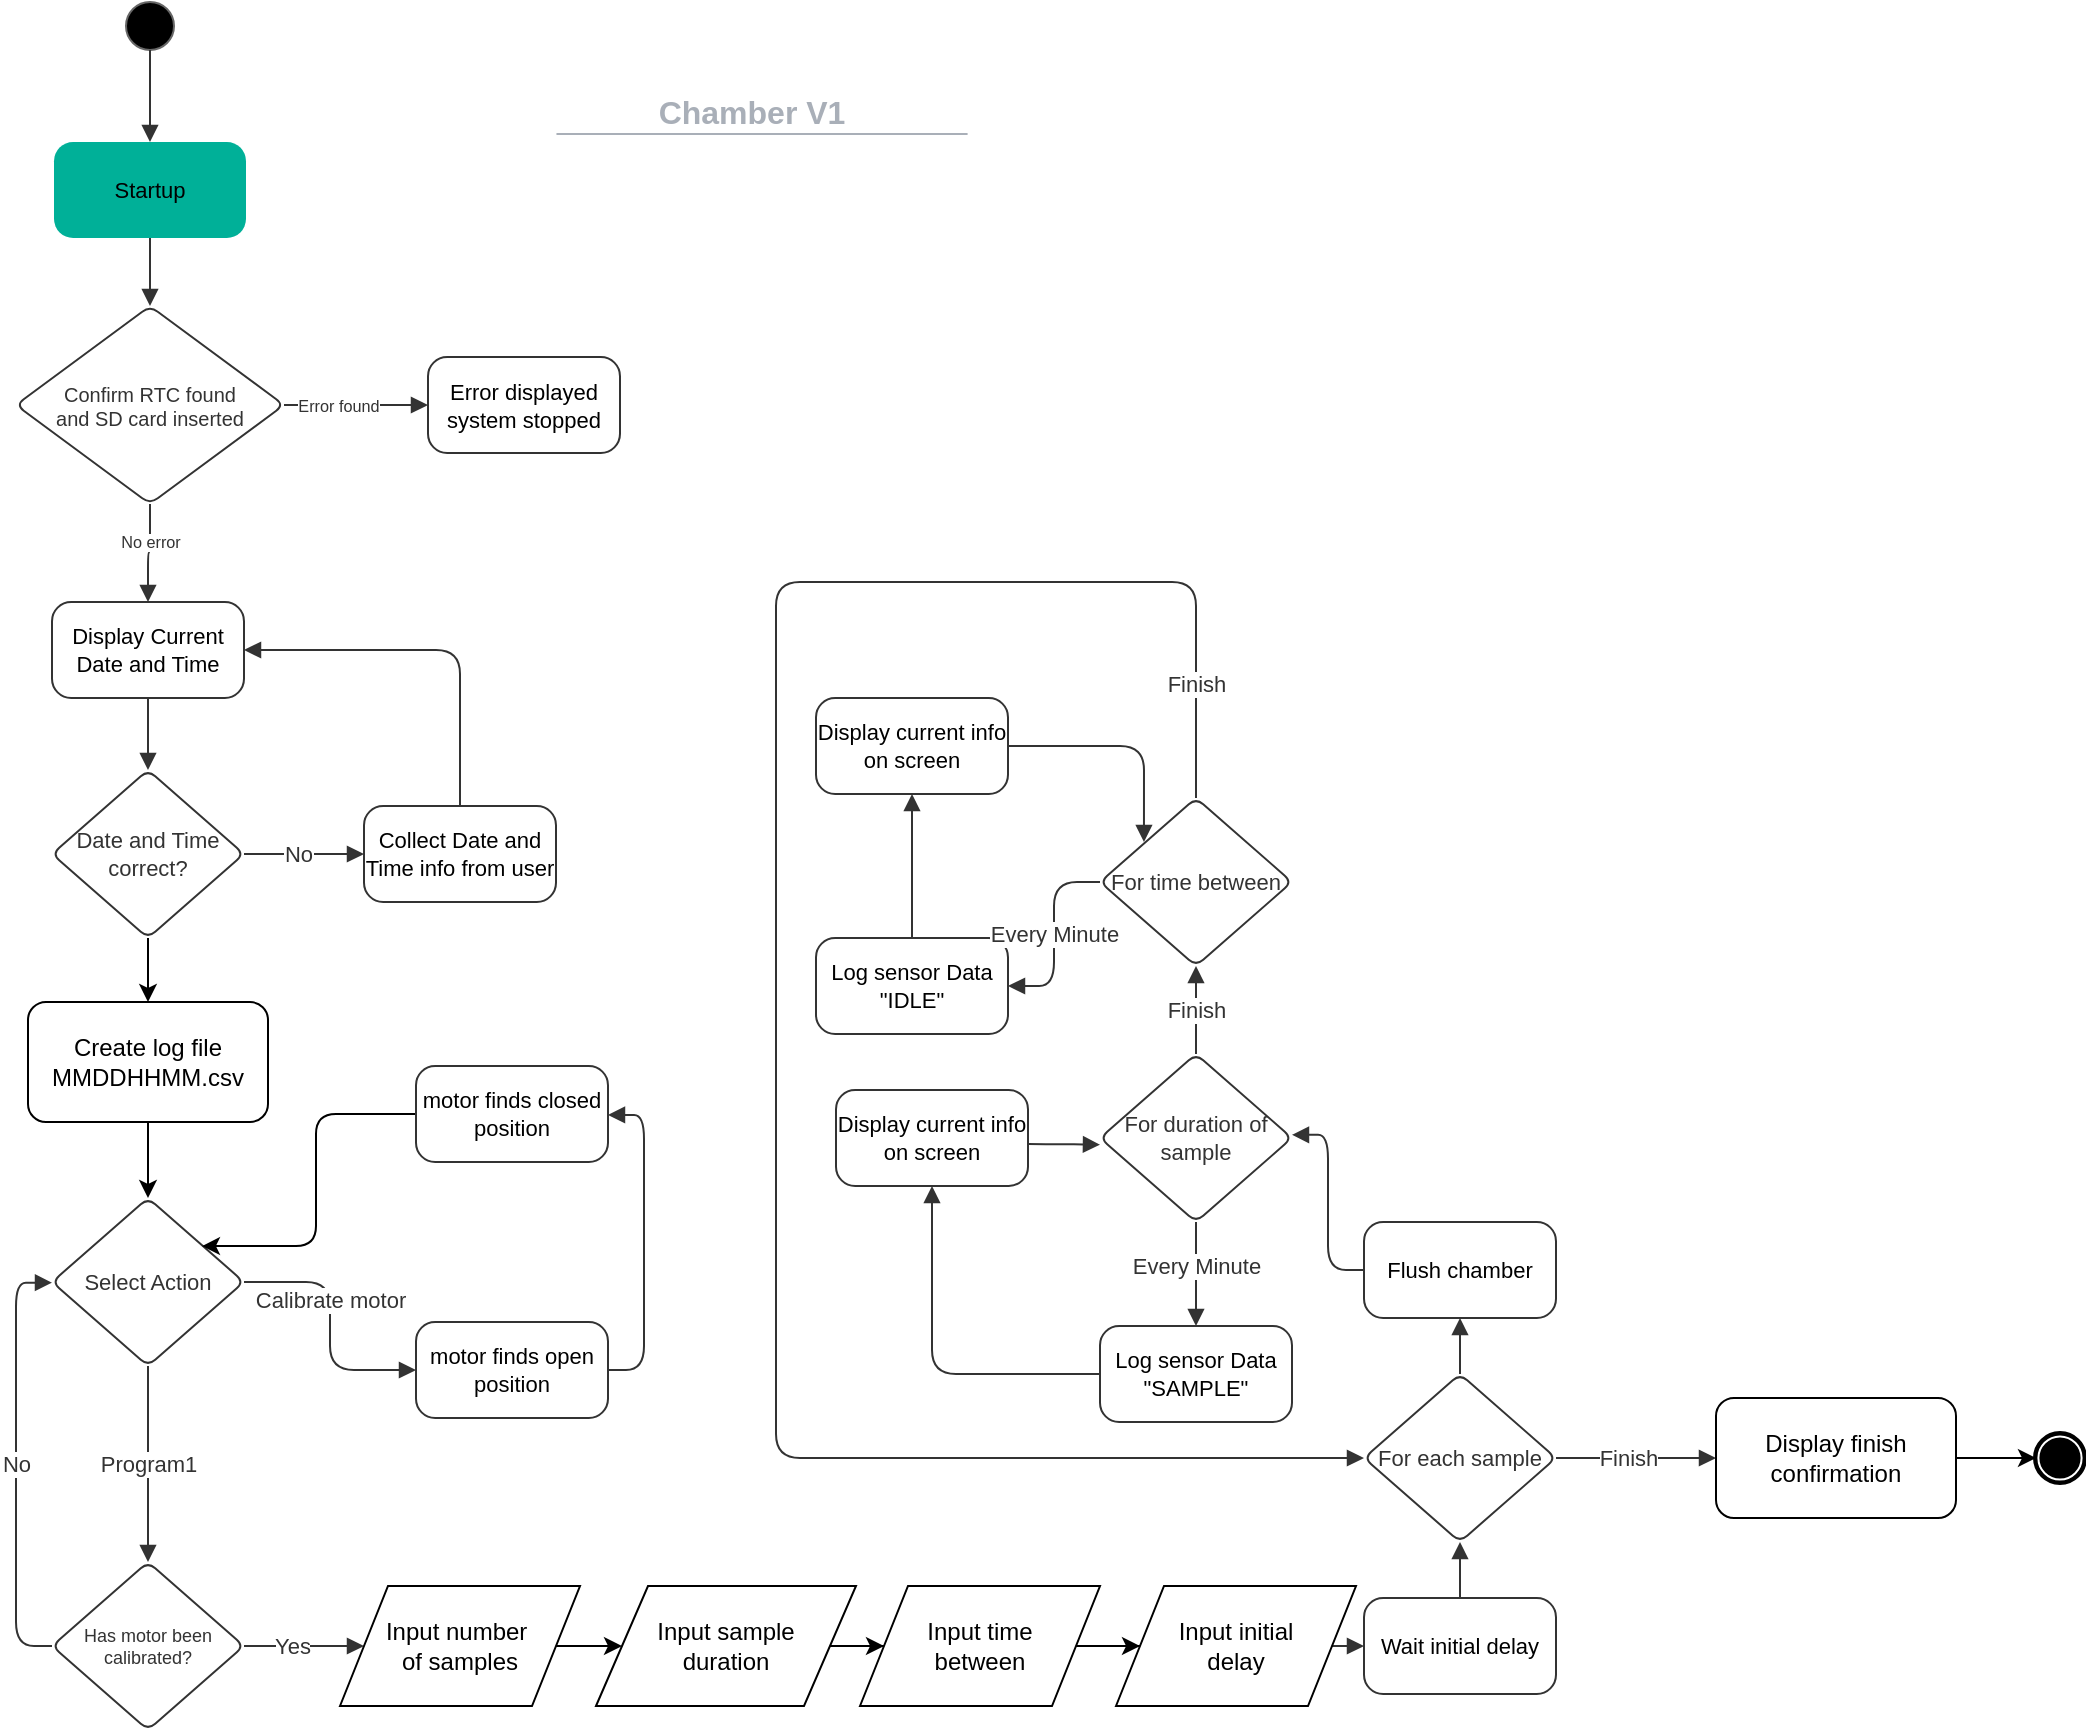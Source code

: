 <mxfile version="13.4.9" type="browser"><diagram id="UQyGaCk_D3lD-cWzzPP2" name="Page-1"><mxGraphModel dx="1422" dy="762" grid="1" gridSize="10" guides="1" tooltips="1" connect="1" arrows="1" fold="1" page="1" pageScale="1" pageWidth="1600" pageHeight="900" math="0" shadow="0"><root><mxCell id="0"/><mxCell id="1" parent="0"/><UserObject label="" lucidchartObjectId="8az7X8QaD_x4" id="gSLN5MLe-GTtnBiQOMM2-1"><mxCell style="html=1;whiteSpace=wrap;shape=ellipse;fillColor=#000000;fontSize=11;spacing=2;strokeColor=#666666;strokeOpacity=100;fillOpacity=100;rounded=1;absoluteArcSize=1;arcSize=9.6;" parent="1" vertex="1"><mxGeometry x="215" y="48" width="24" height="24" as="geometry"/></mxCell></UserObject><UserObject label="" lucidchartObjectId="8az7UEcWredh" id="gSLN5MLe-GTtnBiQOMM2-2"><mxCell style="html=1;jettySize=18;fontSize=11;strokeColor=#333333;strokeOpacity=100;rounded=1;arcSize=24;edgeStyle=orthogonalEdgeStyle;startArrow=none;;endArrow=block;endFill=1;;exitX=0.5;exitY=1.013;exitPerimeter=1;entryX=0.5;entryY=0;entryPerimeter=1;" parent="1" source="gSLN5MLe-GTtnBiQOMM2-1" target="gSLN5MLe-GTtnBiQOMM2-3" edge="1"><mxGeometry width="100" height="100" relative="1" as="geometry"><Array as="points"/></mxGeometry></mxCell></UserObject><UserObject label="Startup" lucidchartObjectId="8az7i4ZeYfZ." id="gSLN5MLe-GTtnBiQOMM2-3"><mxCell style="html=1;whiteSpace=wrap;rounded=1;arcSize=20;fontSize=11;spacing=2;strokeOpacity=0;fillOpacity=100;fillColor=#00b098;" parent="1" vertex="1"><mxGeometry x="179" y="118" width="96" height="48" as="geometry"/></mxCell></UserObject><mxCell id="gSLN5MLe-GTtnBiQOMM2-4" value="" style="group;dropTarget=0;" parent="1" vertex="1"><mxGeometry x="274" y="89" width="512" height="36" as="geometry"/></mxCell><UserObject label="" placeholders="1" lucidchartObjectId="XAHRuz~U8Yj1" id="gSLN5MLe-GTtnBiQOMM2-5"><mxCell style="html=1;whiteSpace=wrap;;fontSize=9;fontColor=#a9afb8;align=center;spacingLeft=5.628;spacingRight=9.38;spacingTop=2.68;spacing=2;strokeOpacity=0;fillOpacity=0;rounded=1;absoluteArcSize=1;arcSize=9.6;fillColor=#ffffff;" parent="gSLN5MLe-GTtnBiQOMM2-4" vertex="1"><mxGeometry y="25" width="512" height="11" as="geometry"/></mxCell></UserObject><UserObject label="Chamber V1" lucidchartObjectId="XAHRGF5BMHfK" id="gSLN5MLe-GTtnBiQOMM2-6"><mxCell style="html=1;whiteSpace=wrap;;fontSize=16;fontColor=#a9afb8;fontStyle=1;align=center;spacingLeft=5.628;spacingRight=9.38;spacingTop=2.68;spacing=2;strokeOpacity=0;fillOpacity=0;rounded=1;absoluteArcSize=1;arcSize=9.6;fillColor=#ffffff;" parent="gSLN5MLe-GTtnBiQOMM2-4" vertex="1"><mxGeometry width="512" height="25" as="geometry"/></mxCell></UserObject><UserObject label="" lucidchartObjectId="XAHRdl.yW0Wk" id="gSLN5MLe-GTtnBiQOMM2-7"><mxCell style="html=1;jettySize=18;fontSize=11;strokeColor=#a9afb8;strokeOpacity=100;rounded=0;startArrow=none;;endArrow=none;;exitX=0.318;exitY=0.967;exitPerimeter=1;entryX=0.693;entryY=0.967;entryPerimeter=1;" parent="gSLN5MLe-GTtnBiQOMM2-4" source="gSLN5MLe-GTtnBiQOMM2-6" target="gSLN5MLe-GTtnBiQOMM2-6" edge="1"><mxGeometry width="100" height="100" relative="1" as="geometry"><Array as="points"/></mxGeometry></mxCell></UserObject><UserObject label="&lt;font style=&quot;font-size: 10px&quot;&gt;Confirm RTC found &lt;br&gt;and SD card inserted&lt;/font&gt;" lucidchartObjectId="SJ_duqEV_c~_" id="gSLN5MLe-GTtnBiQOMM2-8"><mxCell style="html=1;whiteSpace=wrap;shape=rhombus;fontSize=8;fontColor=#333333;align=center;spacing=3;strokeColor=#333333;strokeOpacity=100;fillOpacity=100;rounded=1;absoluteArcSize=1;arcSize=9.6;fillColor=#ffffff;" parent="1" vertex="1"><mxGeometry x="160" y="200" width="134" height="99" as="geometry"/></mxCell></UserObject><UserObject label="" lucidchartObjectId="XK_dAPR0nryW" id="gSLN5MLe-GTtnBiQOMM2-9"><mxCell style="html=1;jettySize=18;fontSize=11;strokeColor=#333333;strokeOpacity=100;rounded=1;arcSize=24;edgeStyle=orthogonalEdgeStyle;startArrow=none;;endArrow=block;endFill=1;;exitX=0.5;exitY=1;exitPerimeter=1;entryX=0.5;entryY=0.02;entryPerimeter=1;" parent="1" source="gSLN5MLe-GTtnBiQOMM2-3" target="gSLN5MLe-GTtnBiQOMM2-8" edge="1"><mxGeometry width="100" height="100" relative="1" as="geometry"><Array as="points"/></mxGeometry></mxCell></UserObject><UserObject label="" lucidchartObjectId="2K_dF.AMdF0c" id="gSLN5MLe-GTtnBiQOMM2-10"><mxCell style="html=1;jettySize=18;fontSize=11;strokeColor=#333333;strokeOpacity=100;rounded=1;arcSize=24;edgeStyle=orthogonalEdgeStyle;startArrow=none;;endArrow=block;endFill=1;;exitX=0.979;exitY=0.5;exitPerimeter=1;entryX=-0.003;entryY=0.5;entryPerimeter=1;" parent="1" source="gSLN5MLe-GTtnBiQOMM2-8" target="gSLN5MLe-GTtnBiQOMM2-12" edge="1"><mxGeometry width="100" height="100" relative="1" as="geometry"><Array as="points"/></mxGeometry></mxCell></UserObject><mxCell id="gSLN5MLe-GTtnBiQOMM2-11" value="Error found" style="text;html=1;resizable=0;labelBackgroundColor=#ffffff;align=center;verticalAlign=middle;fontColor=#333333;;fontSize=8.133;" parent="gSLN5MLe-GTtnBiQOMM2-10" vertex="1"><mxGeometry x="-0.249" relative="1" as="geometry"/></mxCell><UserObject label="Error displayed system stopped" lucidchartObjectId="EL_dtIY2NqPH" id="gSLN5MLe-GTtnBiQOMM2-12"><mxCell style="html=1;whiteSpace=wrap;rounded=1;arcSize=20;fontSize=11;spacing=0;strokeColor=#333333;strokeOpacity=100;fillOpacity=100;fillColor=#ffffff;" parent="1" vertex="1"><mxGeometry x="366" y="225.5" width="96" height="48" as="geometry"/></mxCell></UserObject><UserObject label="" lucidchartObjectId="AM_dNSB7W4ud" id="gSLN5MLe-GTtnBiQOMM2-13"><mxCell style="html=1;jettySize=18;fontSize=11;strokeColor=#333333;strokeOpacity=100;rounded=1;arcSize=24;edgeStyle=orthogonalEdgeStyle;startArrow=none;;endArrow=block;endFill=1;;exitX=0.5;exitY=0.98;exitPerimeter=1;entryX=0.5;entryY=-0.006;entryPerimeter=1;" parent="1" source="gSLN5MLe-GTtnBiQOMM2-8" target="gSLN5MLe-GTtnBiQOMM2-15" edge="1"><mxGeometry width="100" height="100" relative="1" as="geometry"><Array as="points"/></mxGeometry></mxCell></UserObject><mxCell id="gSLN5MLe-GTtnBiQOMM2-14" value="No error" style="text;html=1;resizable=0;labelBackgroundColor=#ffffff;align=center;verticalAlign=middle;fontColor=#333333;;fontSize=8.133;" parent="gSLN5MLe-GTtnBiQOMM2-13" vertex="1"><mxGeometry x="-0.257" relative="1" as="geometry"/></mxCell><UserObject label="Display Current Date and Time" lucidchartObjectId="FO_dnW603e8N" id="gSLN5MLe-GTtnBiQOMM2-15"><mxCell style="html=1;whiteSpace=wrap;rounded=1;arcSize=20;fontSize=11;spacing=0;strokeColor=#333333;strokeOpacity=100;fillOpacity=100;fillColor=#ffffff;" parent="1" vertex="1"><mxGeometry x="178" y="348" width="96" height="48" as="geometry"/></mxCell></UserObject><mxCell id="ujkBNldAK2e3ptkXOl_M-4" style="edgeStyle=orthogonalEdgeStyle;rounded=0;orthogonalLoop=1;jettySize=auto;html=1;" parent="1" source="gSLN5MLe-GTtnBiQOMM2-16" target="ujkBNldAK2e3ptkXOl_M-3" edge="1"><mxGeometry relative="1" as="geometry"/></mxCell><UserObject label="Date and Time correct?" lucidchartObjectId="WO_dK3dgX_9H" id="gSLN5MLe-GTtnBiQOMM2-16"><mxCell style="html=1;whiteSpace=wrap;shape=rhombus;fontSize=11;fontColor=#333333;align=center;spacing=3;strokeColor=#333333;strokeOpacity=100;fillOpacity=100;rounded=1;absoluteArcSize=1;arcSize=9.6;fillColor=#ffffff;" parent="1" vertex="1"><mxGeometry x="178" y="432" width="96" height="84" as="geometry"/></mxCell></UserObject><UserObject label="" lucidchartObjectId="6O_dk99B0vX4" id="gSLN5MLe-GTtnBiQOMM2-17"><mxCell style="html=1;jettySize=18;fontSize=11;strokeColor=#333333;strokeOpacity=100;rounded=1;arcSize=24;edgeStyle=orthogonalEdgeStyle;startArrow=none;;endArrow=block;endFill=1;;exitX=0.5;exitY=1.006;exitPerimeter=1;entryX=0.5;entryY=0.019;entryPerimeter=1;" parent="1" source="gSLN5MLe-GTtnBiQOMM2-15" target="gSLN5MLe-GTtnBiQOMM2-16" edge="1"><mxGeometry width="100" height="100" relative="1" as="geometry"><Array as="points"/></mxGeometry></mxCell></UserObject><UserObject label="" lucidchartObjectId="_O_d27jBngG1" id="gSLN5MLe-GTtnBiQOMM2-18"><mxCell style="html=1;jettySize=18;fontSize=11;strokeColor=#333333;strokeOpacity=100;rounded=1;arcSize=24;edgeStyle=orthogonalEdgeStyle;startArrow=none;;endArrow=block;endFill=1;;exitX=0.981;exitY=0.5;exitPerimeter=1;entryX=-0.003;entryY=0.5;entryPerimeter=1;" parent="1" source="gSLN5MLe-GTtnBiQOMM2-16" target="gSLN5MLe-GTtnBiQOMM2-20" edge="1"><mxGeometry width="100" height="100" relative="1" as="geometry"><Array as="points"/></mxGeometry></mxCell></UserObject><mxCell id="gSLN5MLe-GTtnBiQOMM2-19" value="No" style="text;html=1;resizable=0;labelBackgroundColor=#ffffff;align=center;verticalAlign=middle;fontColor=#333333;;fontSize=11;" parent="gSLN5MLe-GTtnBiQOMM2-18" vertex="1"><mxGeometry x="-0.112" relative="1" as="geometry"/></mxCell><UserObject label="Collect Date and Time info from user" lucidchartObjectId="xP_dp-7gB553" id="gSLN5MLe-GTtnBiQOMM2-20"><mxCell style="html=1;whiteSpace=wrap;rounded=1;arcSize=20;fontSize=11;spacing=0;strokeColor=#333333;strokeOpacity=100;fillOpacity=100;fillColor=#ffffff;" parent="1" vertex="1"><mxGeometry x="334" y="450" width="96" height="48" as="geometry"/></mxCell></UserObject><UserObject label="" lucidchartObjectId="MP_deKpohidX" id="gSLN5MLe-GTtnBiQOMM2-21"><mxCell style="html=1;jettySize=18;fontSize=11;strokeColor=#333333;strokeOpacity=100;rounded=1;arcSize=24;edgeStyle=orthogonalEdgeStyle;startArrow=none;;endArrow=block;endFill=1;;exitX=0.5;exitY=-0.006;exitPerimeter=1;entryX=1.003;entryY=0.5;entryPerimeter=1;" parent="1" source="gSLN5MLe-GTtnBiQOMM2-20" target="gSLN5MLe-GTtnBiQOMM2-15" edge="1"><mxGeometry width="100" height="100" relative="1" as="geometry"><Array as="points"/></mxGeometry></mxCell></UserObject><UserObject label="Select Action" lucidchartObjectId="gS_dsLY2H-MU" id="gSLN5MLe-GTtnBiQOMM2-24"><mxCell style="html=1;whiteSpace=wrap;shape=rhombus;fontSize=11;fontColor=#333333;align=center;spacing=3;strokeColor=#333333;strokeOpacity=100;fillOpacity=100;rounded=1;absoluteArcSize=1;arcSize=9.6;fillColor=#ffffff;" parent="1" vertex="1"><mxGeometry x="178" y="646" width="96" height="84" as="geometry"/></mxCell></UserObject><UserObject label="" lucidchartObjectId="pU_dkDB4Qpmb" id="gSLN5MLe-GTtnBiQOMM2-25"><mxCell style="html=1;jettySize=18;fontSize=11;strokeColor=#333333;strokeOpacity=100;rounded=1;arcSize=24;edgeStyle=orthogonalEdgeStyle;startArrow=none;;endArrow=block;endFill=1;;exitX=0.5;exitY=0.981;exitPerimeter=1;entryX=0.5;entryY=0.019;entryPerimeter=1;" parent="1" source="gSLN5MLe-GTtnBiQOMM2-24" target="gSLN5MLe-GTtnBiQOMM2-27" edge="1"><mxGeometry width="100" height="100" relative="1" as="geometry"><Array as="points"/></mxGeometry></mxCell></UserObject><mxCell id="gSLN5MLe-GTtnBiQOMM2-26" value="Program1" style="text;html=1;resizable=0;labelBackgroundColor=#ffffff;align=center;verticalAlign=middle;fontColor=#333333;;fontSize=11;" parent="gSLN5MLe-GTtnBiQOMM2-25" vertex="1"><mxGeometry relative="1" as="geometry"/></mxCell><UserObject label="Has motor been calibrated?" lucidchartObjectId="EU_dOw~hVHps" id="gSLN5MLe-GTtnBiQOMM2-27"><mxCell style="html=1;whiteSpace=wrap;shape=rhombus;fontSize=9;fontColor=#333333;align=center;spacing=3;strokeColor=#333333;strokeOpacity=100;fillOpacity=100;rounded=1;absoluteArcSize=1;arcSize=9.6;fillColor=#ffffff;" parent="1" vertex="1"><mxGeometry x="178" y="828" width="96" height="84" as="geometry"/></mxCell></UserObject><UserObject label="" lucidchartObjectId="6U_dZ6a2aOZ_" id="gSLN5MLe-GTtnBiQOMM2-28"><mxCell style="html=1;jettySize=18;fontSize=11;strokeColor=#333333;strokeOpacity=100;rounded=1;arcSize=24;edgeStyle=orthogonalEdgeStyle;startArrow=none;;endArrow=block;endFill=1;;exitX=0.019;exitY=0.5;exitPerimeter=1;entryX=0.019;entryY=0.504;entryPerimeter=1;" parent="1" source="gSLN5MLe-GTtnBiQOMM2-27" target="gSLN5MLe-GTtnBiQOMM2-24" edge="1"><mxGeometry width="100" height="100" relative="1" as="geometry"><Array as="points"/></mxGeometry></mxCell></UserObject><mxCell id="gSLN5MLe-GTtnBiQOMM2-29" value="No" style="text;html=1;resizable=0;labelBackgroundColor=#ffffff;align=center;verticalAlign=middle;fontColor=#333333;;fontSize=11;" parent="gSLN5MLe-GTtnBiQOMM2-28" vertex="1"><mxGeometry relative="1" as="geometry"/></mxCell><UserObject label="" lucidchartObjectId="oW_d~Qgn7w1p" id="gSLN5MLe-GTtnBiQOMM2-30"><mxCell style="html=1;jettySize=18;fontSize=11;strokeColor=#333333;strokeOpacity=100;rounded=1;arcSize=24;edgeStyle=orthogonalEdgeStyle;startArrow=none;;endArrow=block;endFill=1;;exitX=0.981;exitY=0.5;exitPerimeter=1;entryX=-0.003;entryY=0.5;entryPerimeter=1;" parent="1" source="gSLN5MLe-GTtnBiQOMM2-24" target="gSLN5MLe-GTtnBiQOMM2-32" edge="1"><mxGeometry width="100" height="100" relative="1" as="geometry"><Array as="points"/></mxGeometry></mxCell></UserObject><mxCell id="gSLN5MLe-GTtnBiQOMM2-31" value="Calibrate motor" style="text;html=1;resizable=0;labelBackgroundColor=#ffffff;align=center;verticalAlign=middle;fontColor=#333333;;fontSize=11;" parent="gSLN5MLe-GTtnBiQOMM2-30" vertex="1"><mxGeometry x="-0.199" relative="1" as="geometry"/></mxCell><UserObject label="motor finds open position" lucidchartObjectId="~W_dZDYtTDSx" id="gSLN5MLe-GTtnBiQOMM2-32"><mxCell style="html=1;whiteSpace=wrap;rounded=1;arcSize=20;fontSize=11;spacing=0;strokeColor=#333333;strokeOpacity=100;fillOpacity=100;fillColor=#ffffff;" parent="1" vertex="1"><mxGeometry x="360" y="708" width="96" height="48" as="geometry"/></mxCell></UserObject><UserObject label="" lucidchartObjectId="VX_dNdF.y2ND" id="gSLN5MLe-GTtnBiQOMM2-33"><mxCell style="html=1;jettySize=18;fontSize=11;strokeColor=#333333;strokeOpacity=100;rounded=1;arcSize=24;edgeStyle=orthogonalEdgeStyle;startArrow=none;;endArrow=block;endFill=1;;exitX=1.003;exitY=0.5;exitPerimeter=1;entryX=1.003;entryY=0.51;entryPerimeter=1;" parent="1" source="gSLN5MLe-GTtnBiQOMM2-32" target="gSLN5MLe-GTtnBiQOMM2-34" edge="1"><mxGeometry width="100" height="100" relative="1" as="geometry"><Array as="points"/></mxGeometry></mxCell></UserObject><mxCell id="gSLN5MLe-GTtnBiQOMM2-74" style="edgeStyle=orthogonalEdgeStyle;rounded=1;orthogonalLoop=1;jettySize=auto;html=1;exitX=0;exitY=0.5;exitDx=0;exitDy=0;entryX=0.781;entryY=0.286;entryDx=0;entryDy=0;entryPerimeter=0;" parent="1" source="gSLN5MLe-GTtnBiQOMM2-34" target="gSLN5MLe-GTtnBiQOMM2-24" edge="1"><mxGeometry relative="1" as="geometry"><Array as="points"><mxPoint x="310" y="604"/><mxPoint x="310" y="670"/></Array></mxGeometry></mxCell><UserObject label="motor finds closed position" lucidchartObjectId="ZX_d4ESD_bp-" id="gSLN5MLe-GTtnBiQOMM2-34"><mxCell style="html=1;whiteSpace=wrap;rounded=1;arcSize=20;fontSize=11;spacing=0;strokeColor=#333333;strokeOpacity=100;fillOpacity=100;fillColor=#ffffff;" parent="1" vertex="1"><mxGeometry x="360" y="580" width="96" height="48" as="geometry"/></mxCell></UserObject><UserObject label="" lucidchartObjectId="fY_dp6q3TKUl" id="gSLN5MLe-GTtnBiQOMM2-36"><mxCell style="html=1;jettySize=18;fontSize=11;strokeColor=#333333;strokeOpacity=100;rounded=1;arcSize=24;edgeStyle=orthogonalEdgeStyle;startArrow=none;;endArrow=block;endFill=1;;exitX=0.981;exitY=0.5;exitPerimeter=1;entryX=0;entryY=0.5;entryDx=0;entryDy=0;" parent="1" source="gSLN5MLe-GTtnBiQOMM2-27" target="ujkBNldAK2e3ptkXOl_M-7" edge="1"><mxGeometry width="100" height="100" relative="1" as="geometry"><Array as="points"/><mxPoint x="322" y="870" as="targetPoint"/></mxGeometry></mxCell></UserObject><mxCell id="gSLN5MLe-GTtnBiQOMM2-37" value="Yes" style="text;html=1;resizable=0;labelBackgroundColor=#ffffff;align=center;verticalAlign=middle;fontColor=#333333;;fontSize=11;" parent="gSLN5MLe-GTtnBiQOMM2-36" vertex="1"><mxGeometry x="-0.205" relative="1" as="geometry"/></mxCell><UserObject label="Wait initial delay" lucidchartObjectId="w-_dB3MHr7xx" id="gSLN5MLe-GTtnBiQOMM2-45"><mxCell style="html=1;whiteSpace=wrap;rounded=1;arcSize=20;fontSize=11;spacing=0;strokeColor=#333333;strokeOpacity=100;fillOpacity=100;fillColor=#ffffff;" parent="1" vertex="1"><mxGeometry x="834" y="846" width="96" height="48" as="geometry"/></mxCell></UserObject><UserObject label="" lucidchartObjectId="x-_dXh~w-mtl" id="gSLN5MLe-GTtnBiQOMM2-46"><mxCell style="html=1;jettySize=18;fontSize=11;strokeColor=#333333;strokeOpacity=100;rounded=1;arcSize=24;edgeStyle=orthogonalEdgeStyle;startArrow=none;;endArrow=block;endFill=1;;entryX=-0.003;entryY=0.5;entryPerimeter=1;" parent="1" target="gSLN5MLe-GTtnBiQOMM2-45" edge="1"><mxGeometry width="100" height="100" relative="1" as="geometry"><Array as="points"/><mxPoint x="800" y="870" as="sourcePoint"/></mxGeometry></mxCell></UserObject><UserObject label="" lucidchartObjectId="S-_dW2k0sgpr" id="gSLN5MLe-GTtnBiQOMM2-47"><mxCell style="html=1;jettySize=18;fontSize=11;strokeColor=#333333;strokeOpacity=100;rounded=1;arcSize=24;edgeStyle=orthogonalEdgeStyle;startArrow=none;;endArrow=block;endFill=1;;exitX=0.5;exitY=-0.006;exitPerimeter=1;entryX=0.5;entryY=0.981;entryPerimeter=1;" parent="1" source="gSLN5MLe-GTtnBiQOMM2-45" target="gSLN5MLe-GTtnBiQOMM2-49" edge="1"><mxGeometry width="100" height="100" relative="1" as="geometry"><Array as="points"/></mxGeometry></mxCell></UserObject><UserObject label="Flush chamber" lucidchartObjectId="p._dZ1EbCv4W" id="gSLN5MLe-GTtnBiQOMM2-48"><mxCell style="html=1;whiteSpace=wrap;rounded=1;arcSize=20;fontSize=11;spacing=0;strokeColor=#333333;strokeOpacity=100;fillOpacity=100;fillColor=#ffffff;" parent="1" vertex="1"><mxGeometry x="834" y="658" width="96" height="48" as="geometry"/></mxCell></UserObject><UserObject label="For each sample" lucidchartObjectId="W~_dyRy44wVU" id="gSLN5MLe-GTtnBiQOMM2-49"><mxCell style="html=1;whiteSpace=wrap;shape=rhombus;fontSize=11;fontColor=#333333;align=center;spacing=3;strokeColor=#333333;strokeOpacity=100;fillOpacity=100;rounded=1;absoluteArcSize=1;arcSize=9.6;fillColor=#ffffff;" parent="1" vertex="1"><mxGeometry x="834" y="734" width="96" height="84" as="geometry"/></mxCell></UserObject><UserObject label="" lucidchartObjectId="Aa.dDw7Yoa2e" id="gSLN5MLe-GTtnBiQOMM2-50"><mxCell style="html=1;jettySize=18;fontSize=11;strokeColor=#333333;strokeOpacity=100;rounded=1;arcSize=24;edgeStyle=orthogonalEdgeStyle;startArrow=none;;endArrow=block;endFill=1;;exitX=0.5;exitY=0.019;exitPerimeter=1;entryX=0.5;entryY=1.006;entryPerimeter=1;" parent="1" source="gSLN5MLe-GTtnBiQOMM2-49" target="gSLN5MLe-GTtnBiQOMM2-48" edge="1"><mxGeometry width="100" height="100" relative="1" as="geometry"><Array as="points"/></mxGeometry></mxCell></UserObject><UserObject label="" lucidchartObjectId="Na.ddZCrMzk_" id="gSLN5MLe-GTtnBiQOMM2-51"><mxCell style="html=1;jettySize=18;fontSize=11;strokeColor=#333333;strokeOpacity=100;rounded=1;arcSize=24;edgeStyle=orthogonalEdgeStyle;startArrow=none;;endArrow=block;endFill=1;;exitX=-0.003;exitY=0.5;exitPerimeter=1;entryX=0.978;entryY=0.482;entryPerimeter=1;" parent="1" source="gSLN5MLe-GTtnBiQOMM2-48" target="gSLN5MLe-GTtnBiQOMM2-52" edge="1"><mxGeometry width="100" height="100" relative="1" as="geometry"><Array as="points"/></mxGeometry></mxCell></UserObject><UserObject label="For duration of sample" lucidchartObjectId="ac.d1mMAg-44" id="gSLN5MLe-GTtnBiQOMM2-52"><mxCell style="html=1;whiteSpace=wrap;shape=rhombus;fontSize=11;fontColor=#333333;align=center;spacing=3;strokeColor=#333333;strokeOpacity=100;fillOpacity=100;rounded=1;absoluteArcSize=1;arcSize=9.6;fillColor=#ffffff;" parent="1" vertex="1"><mxGeometry x="702" y="574" width="96" height="84" as="geometry"/></mxCell></UserObject><UserObject label="Log sensor Data &quot;SAMPLE&quot;" lucidchartObjectId="kc.diG9P~fS_" id="gSLN5MLe-GTtnBiQOMM2-53"><mxCell style="html=1;whiteSpace=wrap;rounded=1;arcSize=20;fontSize=11;spacing=0;strokeColor=#333333;strokeOpacity=100;fillOpacity=100;fillColor=#ffffff;" parent="1" vertex="1"><mxGeometry x="702" y="710" width="96" height="48" as="geometry"/></mxCell></UserObject><UserObject label="" lucidchartObjectId="mc.dLbHWsQex" id="gSLN5MLe-GTtnBiQOMM2-54"><mxCell style="html=1;jettySize=18;fontSize=11;strokeColor=#333333;strokeOpacity=100;rounded=1;arcSize=24;edgeStyle=orthogonalEdgeStyle;startArrow=none;;endArrow=block;endFill=1;;exitX=0.5;exitY=0.981;exitPerimeter=1;entryX=0.5;entryY=-0.006;entryPerimeter=1;" parent="1" source="gSLN5MLe-GTtnBiQOMM2-52" target="gSLN5MLe-GTtnBiQOMM2-53" edge="1"><mxGeometry width="100" height="100" relative="1" as="geometry"><Array as="points"/></mxGeometry></mxCell></UserObject><mxCell id="gSLN5MLe-GTtnBiQOMM2-55" value="Every Minute" style="text;html=1;resizable=0;labelBackgroundColor=#ffffff;align=center;verticalAlign=middle;fontColor=#333333;;fontSize=11;" parent="gSLN5MLe-GTtnBiQOMM2-54" vertex="1"><mxGeometry x="-0.16" relative="1" as="geometry"/></mxCell><UserObject label="" lucidchartObjectId="de.dwpnJ-8Yc" id="gSLN5MLe-GTtnBiQOMM2-56"><mxCell style="html=1;jettySize=18;fontSize=11;strokeColor=#333333;strokeOpacity=100;rounded=1;arcSize=24;edgeStyle=orthogonalEdgeStyle;startArrow=none;;endArrow=block;endFill=1;;exitX=0.5;exitY=0.019;exitPerimeter=1;entryX=0.5;entryY=0.981;entryPerimeter=1;" parent="1" source="gSLN5MLe-GTtnBiQOMM2-52" target="gSLN5MLe-GTtnBiQOMM2-64" edge="1"><mxGeometry width="100" height="100" relative="1" as="geometry"><Array as="points"/></mxGeometry></mxCell></UserObject><mxCell id="gSLN5MLe-GTtnBiQOMM2-57" value="Finish" style="text;html=1;resizable=0;labelBackgroundColor=#ffffff;align=center;verticalAlign=middle;fontColor=#333333;;fontSize=11;" parent="gSLN5MLe-GTtnBiQOMM2-56" vertex="1"><mxGeometry relative="1" as="geometry"/></mxCell><UserObject label="" lucidchartObjectId="hf.dp2JjUdBz" id="gSLN5MLe-GTtnBiQOMM2-58"><mxCell style="html=1;jettySize=18;fontSize=11;strokeColor=#333333;strokeOpacity=100;rounded=1;arcSize=24;edgeStyle=orthogonalEdgeStyle;startArrow=none;;endArrow=block;endFill=1;;exitX=0.981;exitY=0.5;exitPerimeter=1;" parent="1" source="gSLN5MLe-GTtnBiQOMM2-49" edge="1"><mxGeometry width="100" height="100" relative="1" as="geometry"><Array as="points"/><mxPoint x="1010" y="776" as="targetPoint"/></mxGeometry></mxCell></UserObject><mxCell id="gSLN5MLe-GTtnBiQOMM2-59" value="Finish" style="text;html=1;resizable=0;labelBackgroundColor=#ffffff;align=center;verticalAlign=middle;fontColor=#333333;;fontSize=11;" parent="gSLN5MLe-GTtnBiQOMM2-58" vertex="1"><mxGeometry x="-0.108" relative="1" as="geometry"/></mxCell><UserObject label="" lucidchartObjectId="zf.d9nbjxfar" id="gSLN5MLe-GTtnBiQOMM2-60"><mxCell style="html=1;whiteSpace=wrap;shape=mxgraph.bpmn.shape;outline=end;symbol=terminate;strokeColor=#000000;fillColor=#ffffff;fontSize=11;spacing=0;strokeOpacity=100;fillOpacity=100;rounded=1;absoluteArcSize=1;arcSize=9.6;" parent="1" vertex="1"><mxGeometry x="1170" y="764" width="24" height="24" as="geometry"/></mxCell></UserObject><UserObject label="Display current info on screen" lucidchartObjectId="rg.dAkMio.jB" id="gSLN5MLe-GTtnBiQOMM2-61"><mxCell style="html=1;whiteSpace=wrap;rounded=1;arcSize=20;fontSize=11;spacing=0;strokeColor=#333333;strokeOpacity=100;fillOpacity=100;fillColor=#ffffff;" parent="1" vertex="1"><mxGeometry x="570" y="592" width="96" height="48" as="geometry"/></mxCell></UserObject><UserObject label="" lucidchartObjectId="Bg.dD7j5S4tH" id="gSLN5MLe-GTtnBiQOMM2-62"><mxCell style="html=1;jettySize=18;fontSize=11;strokeColor=#333333;strokeOpacity=100;rounded=1;arcSize=24;edgeStyle=orthogonalEdgeStyle;startArrow=none;;endArrow=block;endFill=1;;exitX=-0.003;exitY=0.5;exitPerimeter=1;entryX=0.5;entryY=1.006;entryPerimeter=1;" parent="1" source="gSLN5MLe-GTtnBiQOMM2-53" target="gSLN5MLe-GTtnBiQOMM2-61" edge="1"><mxGeometry width="100" height="100" relative="1" as="geometry"><Array as="points"/></mxGeometry></mxCell></UserObject><UserObject label="" lucidchartObjectId="Cg.dcbYMN2mD" id="gSLN5MLe-GTtnBiQOMM2-63"><mxCell style="html=1;jettySize=18;fontSize=11;strokeColor=#333333;strokeOpacity=100;rounded=1;arcSize=24;edgeStyle=orthogonalEdgeStyle;startArrow=none;;endArrow=block;endFill=1;;exitX=1.003;exitY=0.564;exitPerimeter=1;entryX=0.033;entryY=0.537;entryPerimeter=1;" parent="1" source="gSLN5MLe-GTtnBiQOMM2-61" target="gSLN5MLe-GTtnBiQOMM2-52" edge="1"><mxGeometry width="100" height="100" relative="1" as="geometry"><Array as="points"/></mxGeometry></mxCell></UserObject><UserObject label="For time between" lucidchartObjectId="Yh.dGFhxY69M" id="gSLN5MLe-GTtnBiQOMM2-64"><mxCell style="html=1;whiteSpace=wrap;shape=rhombus;fontSize=11;fontColor=#333333;align=center;spacing=3;strokeColor=#333333;strokeOpacity=100;fillOpacity=100;rounded=1;absoluteArcSize=1;arcSize=9.6;fillColor=#ffffff;" parent="1" vertex="1"><mxGeometry x="702" y="446" width="96" height="84" as="geometry"/></mxCell></UserObject><UserObject label="Log sensor Data &quot;IDLE&quot;" lucidchartObjectId="vi.dAc8cA0ki" id="gSLN5MLe-GTtnBiQOMM2-65"><mxCell style="html=1;whiteSpace=wrap;rounded=1;arcSize=20;fontSize=11;spacing=0;strokeColor=#333333;strokeOpacity=100;fillOpacity=100;fillColor=#ffffff;" parent="1" vertex="1"><mxGeometry x="560" y="516" width="96" height="48" as="geometry"/></mxCell></UserObject><UserObject label="Display current info on screen" lucidchartObjectId="vi.d.Ip.C3_Q" id="gSLN5MLe-GTtnBiQOMM2-66"><mxCell style="html=1;whiteSpace=wrap;rounded=1;arcSize=20;fontSize=11;spacing=0;strokeColor=#333333;strokeOpacity=100;fillOpacity=100;fillColor=#ffffff;" parent="1" vertex="1"><mxGeometry x="560" y="396" width="96" height="48" as="geometry"/></mxCell></UserObject><UserObject label="" lucidchartObjectId="Lj.dd7Oxw0Xn" id="gSLN5MLe-GTtnBiQOMM2-67"><mxCell style="html=1;jettySize=18;fontSize=11;strokeColor=#333333;strokeOpacity=100;rounded=1;arcSize=24;edgeStyle=orthogonalEdgeStyle;startArrow=none;;endArrow=block;endFill=1;;exitX=0.5;exitY=0.019;exitPerimeter=1;entryX=0.019;entryY=0.5;entryPerimeter=1;" parent="1" source="gSLN5MLe-GTtnBiQOMM2-64" target="gSLN5MLe-GTtnBiQOMM2-49" edge="1"><mxGeometry width="100" height="100" relative="1" as="geometry"><Array as="points"><mxPoint x="750" y="338"/><mxPoint x="540" y="338"/><mxPoint x="540" y="776"/></Array></mxGeometry></mxCell></UserObject><mxCell id="gSLN5MLe-GTtnBiQOMM2-68" value="Finish" style="text;html=1;resizable=0;labelBackgroundColor=#ffffff;align=center;verticalAlign=middle;fontColor=#333333;;fontSize=11;" parent="gSLN5MLe-GTtnBiQOMM2-67" vertex="1"><mxGeometry x="-0.891" relative="1" as="geometry"/></mxCell><UserObject label="" lucidchartObjectId="-j.ddsjdYZYp" id="gSLN5MLe-GTtnBiQOMM2-69"><mxCell style="html=1;jettySize=18;fontSize=11;strokeColor=#333333;strokeOpacity=100;rounded=1;arcSize=24;edgeStyle=orthogonalEdgeStyle;startArrow=none;;endArrow=block;endFill=1;;exitX=0.019;exitY=0.5;exitPerimeter=1;entryX=1.003;entryY=0.5;entryPerimeter=1;" parent="1" source="gSLN5MLe-GTtnBiQOMM2-64" target="gSLN5MLe-GTtnBiQOMM2-65" edge="1"><mxGeometry width="100" height="100" relative="1" as="geometry"><Array as="points"/></mxGeometry></mxCell></UserObject><mxCell id="gSLN5MLe-GTtnBiQOMM2-70" value="Every Minute" style="text;html=1;resizable=0;labelBackgroundColor=#ffffff;align=center;verticalAlign=middle;fontColor=#333333;;fontSize=11;" parent="gSLN5MLe-GTtnBiQOMM2-69" vertex="1"><mxGeometry relative="1" as="geometry"/></mxCell><UserObject label="" lucidchartObjectId=".j.deajdYzRQ" id="gSLN5MLe-GTtnBiQOMM2-71"><mxCell style="html=1;jettySize=18;fontSize=11;strokeColor=#333333;strokeOpacity=100;rounded=1;arcSize=24;edgeStyle=orthogonalEdgeStyle;startArrow=none;;endArrow=block;endFill=1;;exitX=0.5;exitY=-0.006;exitPerimeter=1;entryX=0.5;entryY=1;entryDx=0;entryDy=0;" parent="1" source="gSLN5MLe-GTtnBiQOMM2-65" target="gSLN5MLe-GTtnBiQOMM2-66" edge="1"><mxGeometry width="100" height="100" relative="1" as="geometry"><Array as="points"/></mxGeometry></mxCell></UserObject><UserObject label="" lucidchartObjectId="ok.dpeOC_Tg4" id="gSLN5MLe-GTtnBiQOMM2-72"><mxCell style="html=1;jettySize=18;fontSize=11;strokeColor=#333333;strokeOpacity=100;rounded=1;arcSize=24;edgeStyle=orthogonalEdgeStyle;startArrow=none;;endArrow=block;endFill=1;;exitX=1.003;exitY=0.5;exitPerimeter=1;entryX=0.229;entryY=0.262;entryPerimeter=0;entryDx=0;entryDy=0;" parent="1" source="gSLN5MLe-GTtnBiQOMM2-66" target="gSLN5MLe-GTtnBiQOMM2-64" edge="1"><mxGeometry width="100" height="100" relative="1" as="geometry"><Array as="points"/></mxGeometry></mxCell></UserObject><mxCell id="ujkBNldAK2e3ptkXOl_M-5" style="edgeStyle=orthogonalEdgeStyle;rounded=0;orthogonalLoop=1;jettySize=auto;html=1;" parent="1" source="ujkBNldAK2e3ptkXOl_M-3" target="gSLN5MLe-GTtnBiQOMM2-24" edge="1"><mxGeometry relative="1" as="geometry"/></mxCell><mxCell id="ujkBNldAK2e3ptkXOl_M-3" value="Create log file&lt;br&gt;MMDDHHMM.csv" style="rounded=1;whiteSpace=wrap;html=1;" parent="1" vertex="1"><mxGeometry x="166" y="548" width="120" height="60" as="geometry"/></mxCell><mxCell id="ujkBNldAK2e3ptkXOl_M-10" style="edgeStyle=orthogonalEdgeStyle;rounded=0;orthogonalLoop=1;jettySize=auto;html=1;" parent="1" source="ujkBNldAK2e3ptkXOl_M-7" target="ujkBNldAK2e3ptkXOl_M-8" edge="1"><mxGeometry relative="1" as="geometry"/></mxCell><mxCell id="ujkBNldAK2e3ptkXOl_M-7" value="Input number&amp;nbsp;&lt;br&gt;of samples" style="shape=parallelogram;perimeter=parallelogramPerimeter;whiteSpace=wrap;html=1;" parent="1" vertex="1"><mxGeometry x="322" y="840" width="120" height="60" as="geometry"/></mxCell><mxCell id="ujkBNldAK2e3ptkXOl_M-11" style="edgeStyle=orthogonalEdgeStyle;rounded=0;orthogonalLoop=1;jettySize=auto;html=1;" parent="1" source="ujkBNldAK2e3ptkXOl_M-8" target="ujkBNldAK2e3ptkXOl_M-9" edge="1"><mxGeometry relative="1" as="geometry"/></mxCell><mxCell id="ujkBNldAK2e3ptkXOl_M-8" value="Input sample&lt;br&gt;duration" style="shape=parallelogram;perimeter=parallelogramPerimeter;whiteSpace=wrap;html=1;" parent="1" vertex="1"><mxGeometry x="450" y="840" width="130" height="60" as="geometry"/></mxCell><mxCell id="ujkBNldAK2e3ptkXOl_M-13" style="edgeStyle=orthogonalEdgeStyle;rounded=0;orthogonalLoop=1;jettySize=auto;html=1;entryX=0;entryY=0.5;entryDx=0;entryDy=0;" parent="1" source="ujkBNldAK2e3ptkXOl_M-9" target="ujkBNldAK2e3ptkXOl_M-12" edge="1"><mxGeometry relative="1" as="geometry"/></mxCell><mxCell id="ujkBNldAK2e3ptkXOl_M-9" value="Input time&lt;br&gt;between" style="shape=parallelogram;perimeter=parallelogramPerimeter;whiteSpace=wrap;html=1;" parent="1" vertex="1"><mxGeometry x="582" y="840" width="120" height="60" as="geometry"/></mxCell><mxCell id="ujkBNldAK2e3ptkXOl_M-12" value="Input initial&lt;br&gt;delay" style="shape=parallelogram;perimeter=parallelogramPerimeter;whiteSpace=wrap;html=1;" parent="1" vertex="1"><mxGeometry x="710" y="840" width="120" height="60" as="geometry"/></mxCell><mxCell id="ujkBNldAK2e3ptkXOl_M-15" style="edgeStyle=orthogonalEdgeStyle;rounded=0;orthogonalLoop=1;jettySize=auto;html=1;entryX=0;entryY=0.5;entryDx=0;entryDy=0;" parent="1" source="ujkBNldAK2e3ptkXOl_M-14" target="gSLN5MLe-GTtnBiQOMM2-60" edge="1"><mxGeometry relative="1" as="geometry"/></mxCell><mxCell id="ujkBNldAK2e3ptkXOl_M-14" value="Display finish&lt;br&gt;confirmation" style="rounded=1;whiteSpace=wrap;html=1;" parent="1" vertex="1"><mxGeometry x="1010" y="746" width="120" height="60" as="geometry"/></mxCell></root></mxGraphModel></diagram></mxfile>